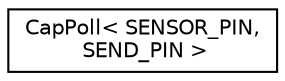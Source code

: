 digraph "Graphical Class Hierarchy"
{
  edge [fontname="Helvetica",fontsize="10",labelfontname="Helvetica",labelfontsize="10"];
  node [fontname="Helvetica",fontsize="10",shape=record];
  rankdir="LR";
  Node1 [label="CapPoll\< SENSOR_PIN,\l SEND_PIN \>",height=0.2,width=0.4,color="black", fillcolor="white", style="filled",URL="$class_cap_poll.html",tooltip="A class for reading voltage on a digital pin, derived from http://arduino.cc/en/Tutorial/RCtime. "];
}

